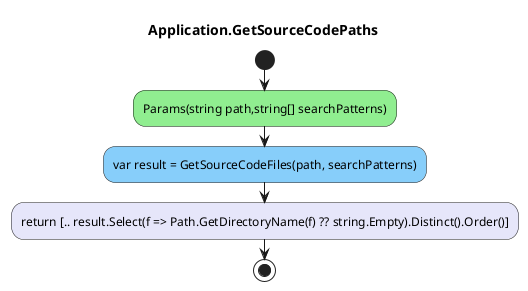 @startuml Application.GetSourceCodePaths
title Application.GetSourceCodePaths
start
#LightGreen:Params(string path,string[] searchPatterns);
#LightSkyBlue:var result = GetSourceCodeFiles(path, searchPatterns);
#Lavender:return [.. result.Select(f => Path.GetDirectoryName(f) ?? string.Empty).Distinct().Order()];
stop
@enduml
